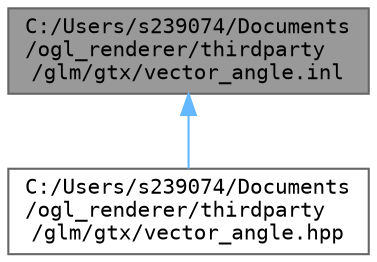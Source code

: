 digraph "C:/Users/s239074/Documents/ogl_renderer/thirdparty/glm/gtx/vector_angle.inl"
{
 // LATEX_PDF_SIZE
  bgcolor="transparent";
  edge [fontname=Terminal,fontsize=10,labelfontname=Helvetica,labelfontsize=10];
  node [fontname=Terminal,fontsize=10,shape=box,height=0.2,width=0.4];
  Node1 [label="C:/Users/s239074/Documents\l/ogl_renderer/thirdparty\l/glm/gtx/vector_angle.inl",height=0.2,width=0.4,color="gray40", fillcolor="grey60", style="filled", fontcolor="black",tooltip=" "];
  Node1 -> Node2 [dir="back",color="steelblue1",style="solid"];
  Node2 [label="C:/Users/s239074/Documents\l/ogl_renderer/thirdparty\l/glm/gtx/vector_angle.hpp",height=0.2,width=0.4,color="grey40", fillcolor="white", style="filled",URL="$vector__angle_8hpp.html",tooltip=" "];
}
